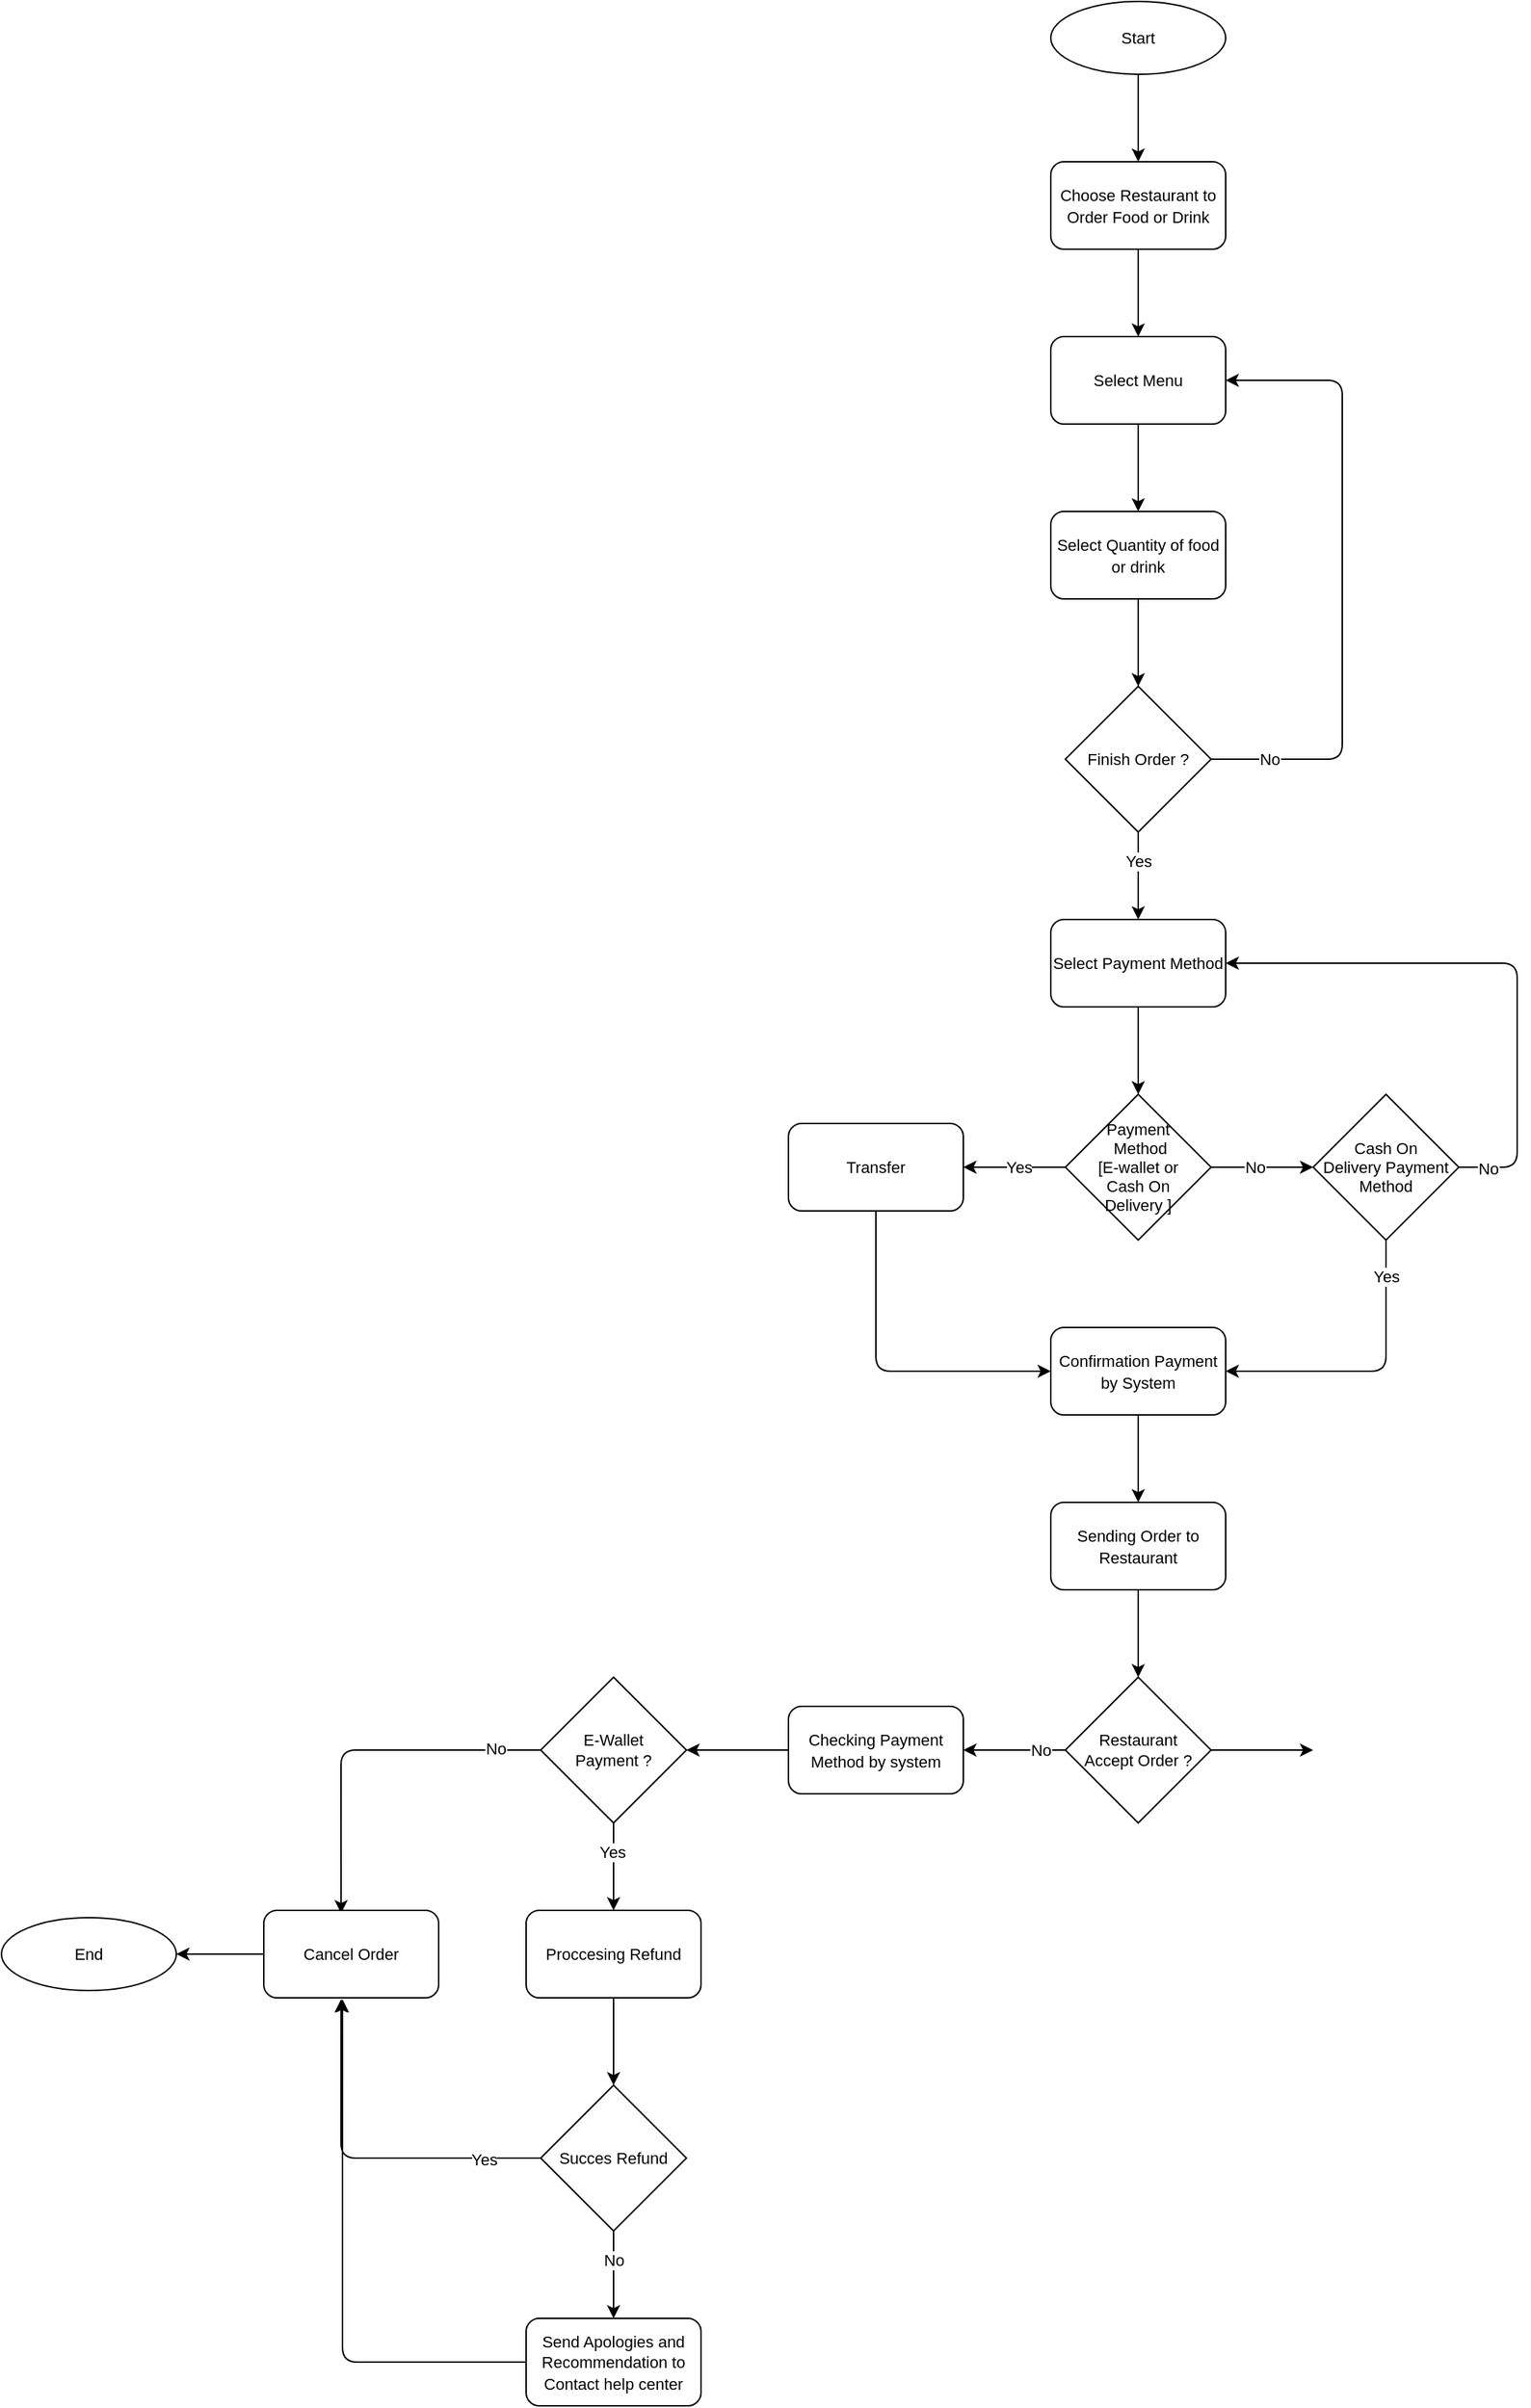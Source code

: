 <mxfile>
    <diagram id="04bCHpwklenMnlwjYuSA" name="Page-1">
        <mxGraphModel dx="2430" dy="1195" grid="1" gridSize="10" guides="1" tooltips="1" connect="1" arrows="1" fold="1" page="1" pageScale="1" pageWidth="850" pageHeight="1100" math="0" shadow="0">
            <root>
                <mxCell id="0"/>
                <mxCell id="1" parent="0"/>
                <mxCell id="2" style="edgeStyle=none;html=1;exitX=0.5;exitY=1;exitDx=0;exitDy=0;entryX=0.5;entryY=0;entryDx=0;entryDy=0;" edge="1" parent="1" source="3" target="5">
                    <mxGeometry relative="1" as="geometry"/>
                </mxCell>
                <mxCell id="3" value="&lt;font style=&quot;font-size: 11px&quot;&gt;Start&lt;/font&gt;" style="ellipse;whiteSpace=wrap;html=1;" vertex="1" parent="1">
                    <mxGeometry x="180" y="30" width="120" height="50" as="geometry"/>
                </mxCell>
                <mxCell id="4" style="edgeStyle=none;html=1;exitX=0.5;exitY=1;exitDx=0;exitDy=0;fontSize=11;" edge="1" parent="1" source="5" target="7">
                    <mxGeometry relative="1" as="geometry"/>
                </mxCell>
                <mxCell id="5" value="&lt;font style=&quot;font-size: 11px&quot;&gt;Choose Restaurant to Order Food or Drink&lt;/font&gt;" style="rounded=1;whiteSpace=wrap;html=1;" vertex="1" parent="1">
                    <mxGeometry x="180" y="140" width="120" height="60" as="geometry"/>
                </mxCell>
                <mxCell id="6" style="edgeStyle=none;html=1;exitX=0.5;exitY=1;exitDx=0;exitDy=0;fontSize=11;" edge="1" parent="1" source="7" target="9">
                    <mxGeometry relative="1" as="geometry"/>
                </mxCell>
                <mxCell id="7" value="&lt;font style=&quot;font-size: 11px&quot;&gt;Select Menu&lt;/font&gt;" style="rounded=1;whiteSpace=wrap;html=1;" vertex="1" parent="1">
                    <mxGeometry x="180" y="260" width="120" height="60" as="geometry"/>
                </mxCell>
                <mxCell id="8" style="edgeStyle=none;html=1;exitX=0.5;exitY=1;exitDx=0;exitDy=0;entryX=0.5;entryY=0;entryDx=0;entryDy=0;fontSize=11;" edge="1" parent="1" source="9" target="14">
                    <mxGeometry relative="1" as="geometry"/>
                </mxCell>
                <mxCell id="9" value="&lt;font style=&quot;font-size: 11px&quot;&gt;Select Quantity of food or drink&lt;/font&gt;" style="rounded=1;whiteSpace=wrap;html=1;" vertex="1" parent="1">
                    <mxGeometry x="180" y="380" width="120" height="60" as="geometry"/>
                </mxCell>
                <mxCell id="10" style="edgeStyle=none;html=1;exitX=1;exitY=0.5;exitDx=0;exitDy=0;entryX=1;entryY=0.5;entryDx=0;entryDy=0;fontSize=11;" edge="1" parent="1" source="14" target="7">
                    <mxGeometry relative="1" as="geometry">
                        <Array as="points">
                            <mxPoint x="380" y="550"/>
                            <mxPoint x="380" y="290"/>
                        </Array>
                    </mxGeometry>
                </mxCell>
                <mxCell id="11" value="No" style="edgeLabel;html=1;align=center;verticalAlign=middle;resizable=0;points=[];fontSize=11;" vertex="1" connectable="0" parent="10">
                    <mxGeometry x="-0.093" y="4" relative="1" as="geometry">
                        <mxPoint x="-46" y="105" as="offset"/>
                    </mxGeometry>
                </mxCell>
                <mxCell id="12" style="edgeStyle=none;html=1;exitX=0.5;exitY=1;exitDx=0;exitDy=0;entryX=0.5;entryY=0;entryDx=0;entryDy=0;fontSize=11;" edge="1" parent="1" source="14" target="21">
                    <mxGeometry relative="1" as="geometry"/>
                </mxCell>
                <mxCell id="13" value="Yes" style="edgeLabel;html=1;align=center;verticalAlign=middle;resizable=0;points=[];fontSize=11;" vertex="1" connectable="0" parent="12">
                    <mxGeometry x="-0.38" y="1" relative="1" as="geometry">
                        <mxPoint x="-1" y="1" as="offset"/>
                    </mxGeometry>
                </mxCell>
                <mxCell id="14" value="Finish Order ?" style="rhombus;whiteSpace=wrap;html=1;fontSize=11;" vertex="1" parent="1">
                    <mxGeometry x="190" y="500" width="100" height="100" as="geometry"/>
                </mxCell>
                <mxCell id="15" style="edgeStyle=none;html=1;exitX=0;exitY=0.5;exitDx=0;exitDy=0;entryX=1;entryY=0.5;entryDx=0;entryDy=0;fontSize=11;" edge="1" parent="1" source="19" target="23">
                    <mxGeometry relative="1" as="geometry">
                        <Array as="points">
                            <mxPoint x="170" y="830"/>
                        </Array>
                    </mxGeometry>
                </mxCell>
                <mxCell id="16" value="Yes" style="edgeLabel;html=1;align=center;verticalAlign=middle;resizable=0;points=[];fontSize=11;" vertex="1" connectable="0" parent="15">
                    <mxGeometry x="-0.086" relative="1" as="geometry">
                        <mxPoint as="offset"/>
                    </mxGeometry>
                </mxCell>
                <mxCell id="17" style="edgeStyle=none;html=1;exitX=1;exitY=0.5;exitDx=0;exitDy=0;entryX=0;entryY=0.5;entryDx=0;entryDy=0;fontSize=11;" edge="1" parent="1" source="19" target="30">
                    <mxGeometry relative="1" as="geometry"/>
                </mxCell>
                <mxCell id="18" value="No" style="edgeLabel;html=1;align=center;verticalAlign=middle;resizable=0;points=[];fontSize=11;" vertex="1" connectable="0" parent="17">
                    <mxGeometry x="-0.4" relative="1" as="geometry">
                        <mxPoint x="9" as="offset"/>
                    </mxGeometry>
                </mxCell>
                <mxCell id="19" value="Payment&lt;br&gt;&amp;nbsp;Method&lt;br&gt;[E-wallet or &lt;br&gt;Cash On &lt;br&gt;Delivery ]" style="rhombus;whiteSpace=wrap;html=1;fontSize=11;" vertex="1" parent="1">
                    <mxGeometry x="190" y="780" width="100" height="100" as="geometry"/>
                </mxCell>
                <mxCell id="20" style="edgeStyle=none;html=1;exitX=0.5;exitY=1;exitDx=0;exitDy=0;entryX=0.5;entryY=0;entryDx=0;entryDy=0;fontSize=11;" edge="1" parent="1" source="21" target="19">
                    <mxGeometry relative="1" as="geometry"/>
                </mxCell>
                <mxCell id="21" value="&lt;font style=&quot;font-size: 11px&quot;&gt;Select Payment Method&lt;/font&gt;" style="rounded=1;whiteSpace=wrap;html=1;" vertex="1" parent="1">
                    <mxGeometry x="180" y="660" width="120" height="60" as="geometry"/>
                </mxCell>
                <mxCell id="22" style="edgeStyle=none;html=1;exitX=0.5;exitY=1;exitDx=0;exitDy=0;entryX=0;entryY=0.5;entryDx=0;entryDy=0;fontSize=11;" edge="1" parent="1" source="23" target="25">
                    <mxGeometry relative="1" as="geometry">
                        <Array as="points">
                            <mxPoint x="60" y="970"/>
                        </Array>
                    </mxGeometry>
                </mxCell>
                <mxCell id="23" value="&lt;font style=&quot;font-size: 11px&quot;&gt;Transfer&lt;/font&gt;" style="rounded=1;whiteSpace=wrap;html=1;" vertex="1" parent="1">
                    <mxGeometry y="800" width="120" height="60" as="geometry"/>
                </mxCell>
                <mxCell id="24" style="edgeStyle=none;html=1;exitX=0.5;exitY=1;exitDx=0;exitDy=0;fontSize=11;" edge="1" parent="1" source="25" target="32">
                    <mxGeometry relative="1" as="geometry"/>
                </mxCell>
                <mxCell id="25" value="&lt;font style=&quot;font-size: 11px&quot;&gt;Confirmation Payment by System&lt;/font&gt;" style="rounded=1;whiteSpace=wrap;html=1;" vertex="1" parent="1">
                    <mxGeometry x="180" y="940" width="120" height="60" as="geometry"/>
                </mxCell>
                <mxCell id="26" style="edgeStyle=none;html=1;exitX=1;exitY=0.5;exitDx=0;exitDy=0;entryX=1;entryY=0.5;entryDx=0;entryDy=0;fontSize=11;" edge="1" parent="1" source="30" target="21">
                    <mxGeometry relative="1" as="geometry">
                        <Array as="points">
                            <mxPoint x="500" y="830"/>
                            <mxPoint x="500" y="690"/>
                        </Array>
                    </mxGeometry>
                </mxCell>
                <mxCell id="27" value="No" style="edgeLabel;html=1;align=center;verticalAlign=middle;resizable=0;points=[];fontSize=11;" vertex="1" connectable="0" parent="26">
                    <mxGeometry x="-0.65" y="-4" relative="1" as="geometry">
                        <mxPoint x="-24" y="27" as="offset"/>
                    </mxGeometry>
                </mxCell>
                <mxCell id="28" style="edgeStyle=none;html=1;exitX=0.5;exitY=1;exitDx=0;exitDy=0;fontSize=11;entryX=1;entryY=0.5;entryDx=0;entryDy=0;" edge="1" parent="1" source="30" target="25">
                    <mxGeometry relative="1" as="geometry">
                        <mxPoint x="330" y="960" as="targetPoint"/>
                        <Array as="points">
                            <mxPoint x="410" y="970"/>
                        </Array>
                    </mxGeometry>
                </mxCell>
                <mxCell id="29" value="Yes" style="edgeLabel;html=1;align=center;verticalAlign=middle;resizable=0;points=[];fontSize=11;" vertex="1" connectable="0" parent="28">
                    <mxGeometry x="-0.749" relative="1" as="geometry">
                        <mxPoint as="offset"/>
                    </mxGeometry>
                </mxCell>
                <mxCell id="30" value="&lt;span style=&quot;font-family: &amp;#34;helvetica&amp;#34;&quot;&gt;Cash On &lt;br&gt;Delivery Payment &lt;br&gt;Method&lt;/span&gt;" style="rhombus;whiteSpace=wrap;html=1;fontSize=11;" vertex="1" parent="1">
                    <mxGeometry x="360" y="780" width="100" height="100" as="geometry"/>
                </mxCell>
                <mxCell id="31" style="edgeStyle=none;html=1;exitX=0.5;exitY=1;exitDx=0;exitDy=0;entryX=0.5;entryY=0;entryDx=0;entryDy=0;fontSize=11;" edge="1" parent="1" source="32" target="37">
                    <mxGeometry relative="1" as="geometry"/>
                </mxCell>
                <mxCell id="32" value="&lt;span style=&quot;font-size: 11px&quot;&gt;Sending Order to Restaurant&lt;/span&gt;" style="rounded=1;whiteSpace=wrap;html=1;" vertex="1" parent="1">
                    <mxGeometry x="180" y="1060" width="120" height="60" as="geometry"/>
                </mxCell>
                <mxCell id="33" style="edgeStyle=none;html=1;exitX=0;exitY=0.5;exitDx=0;exitDy=0;entryX=1;entryY=0.5;entryDx=0;entryDy=0;fontSize=11;" edge="1" parent="1" source="37" target="39">
                    <mxGeometry relative="1" as="geometry"/>
                </mxCell>
                <mxCell id="34" value="No" style="edgeLabel;html=1;align=center;verticalAlign=middle;resizable=0;points=[];fontSize=11;" vertex="1" connectable="0" parent="33">
                    <mxGeometry x="-0.501" relative="1" as="geometry">
                        <mxPoint as="offset"/>
                    </mxGeometry>
                </mxCell>
                <mxCell id="35" style="edgeStyle=none;html=1;exitX=1;exitY=0.5;exitDx=0;exitDy=0;entryX=0;entryY=0.5;entryDx=0;entryDy=0;fontSize=11;" edge="1" parent="1" source="37">
                    <mxGeometry relative="1" as="geometry">
                        <mxPoint x="360" y="1230" as="targetPoint"/>
                    </mxGeometry>
                </mxCell>
                <mxCell id="37" value="Restaurant &lt;br&gt;Accept Order ?" style="rhombus;whiteSpace=wrap;html=1;fontSize=11;" vertex="1" parent="1">
                    <mxGeometry x="190" y="1180" width="100" height="100" as="geometry"/>
                </mxCell>
                <mxCell id="38" style="edgeStyle=none;html=1;exitX=0;exitY=0.5;exitDx=0;exitDy=0;entryX=1;entryY=0.5;entryDx=0;entryDy=0;fontSize=11;" edge="1" parent="1" source="39" target="44">
                    <mxGeometry relative="1" as="geometry"/>
                </mxCell>
                <mxCell id="39" value="&lt;span style=&quot;font-size: 11px&quot;&gt;Checking Payment Method by system&lt;/span&gt;" style="rounded=1;whiteSpace=wrap;html=1;" vertex="1" parent="1">
                    <mxGeometry y="1200" width="120" height="60" as="geometry"/>
                </mxCell>
                <mxCell id="40" style="edgeStyle=none;html=1;exitX=0.5;exitY=1;exitDx=0;exitDy=0;entryX=0.5;entryY=0;entryDx=0;entryDy=0;fontSize=11;" edge="1" parent="1" source="44" target="46">
                    <mxGeometry relative="1" as="geometry"/>
                </mxCell>
                <mxCell id="41" value="Yes" style="edgeLabel;html=1;align=center;verticalAlign=middle;resizable=0;points=[];fontSize=11;" vertex="1" connectable="0" parent="40">
                    <mxGeometry x="-0.35" y="-1" relative="1" as="geometry">
                        <mxPoint as="offset"/>
                    </mxGeometry>
                </mxCell>
                <mxCell id="42" style="edgeStyle=none;html=1;exitX=0;exitY=0.5;exitDx=0;exitDy=0;entryX=0.442;entryY=0.033;entryDx=0;entryDy=0;entryPerimeter=0;fontSize=11;" edge="1" parent="1" source="44" target="53">
                    <mxGeometry relative="1" as="geometry">
                        <Array as="points">
                            <mxPoint x="-307" y="1230"/>
                        </Array>
                    </mxGeometry>
                </mxCell>
                <mxCell id="43" value="No" style="edgeLabel;html=1;align=center;verticalAlign=middle;resizable=0;points=[];fontSize=11;" vertex="1" connectable="0" parent="42">
                    <mxGeometry x="-0.751" y="-1" relative="1" as="geometry">
                        <mxPoint as="offset"/>
                    </mxGeometry>
                </mxCell>
                <mxCell id="44" value="E-Wallet&lt;br&gt;Payment ?" style="rhombus;whiteSpace=wrap;html=1;fontSize=11;" vertex="1" parent="1">
                    <mxGeometry x="-170" y="1180" width="100" height="100" as="geometry"/>
                </mxCell>
                <mxCell id="45" style="edgeStyle=none;html=1;exitX=0.5;exitY=1;exitDx=0;exitDy=0;entryX=0.5;entryY=0;entryDx=0;entryDy=0;fontSize=11;" edge="1" parent="1" source="46" target="51">
                    <mxGeometry relative="1" as="geometry"/>
                </mxCell>
                <mxCell id="46" value="&lt;font style=&quot;font-size: 11px&quot;&gt;Proccesing Refund&lt;/font&gt;" style="rounded=1;whiteSpace=wrap;html=1;" vertex="1" parent="1">
                    <mxGeometry x="-180" y="1340" width="120" height="60" as="geometry"/>
                </mxCell>
                <mxCell id="47" style="edgeStyle=none;html=1;exitX=0;exitY=0.5;exitDx=0;exitDy=0;entryX=0.442;entryY=1.017;entryDx=0;entryDy=0;entryPerimeter=0;fontSize=11;" edge="1" parent="1" source="51" target="53">
                    <mxGeometry relative="1" as="geometry">
                        <Array as="points">
                            <mxPoint x="-307" y="1510"/>
                        </Array>
                    </mxGeometry>
                </mxCell>
                <mxCell id="48" value="Yes" style="edgeLabel;html=1;align=center;verticalAlign=middle;resizable=0;points=[];fontSize=11;" vertex="1" connectable="0" parent="47">
                    <mxGeometry x="-0.683" y="1" relative="1" as="geometry">
                        <mxPoint as="offset"/>
                    </mxGeometry>
                </mxCell>
                <mxCell id="49" style="edgeStyle=none;html=1;exitX=0.5;exitY=1;exitDx=0;exitDy=0;entryX=0.5;entryY=0;entryDx=0;entryDy=0;fontSize=11;" edge="1" parent="1" source="51" target="55">
                    <mxGeometry relative="1" as="geometry"/>
                </mxCell>
                <mxCell id="50" value="No" style="edgeLabel;html=1;align=center;verticalAlign=middle;resizable=0;points=[];fontSize=11;" vertex="1" connectable="0" parent="49">
                    <mxGeometry x="-0.433" y="1" relative="1" as="geometry">
                        <mxPoint x="-1" y="3" as="offset"/>
                    </mxGeometry>
                </mxCell>
                <mxCell id="51" value="Succes Refund" style="rhombus;whiteSpace=wrap;html=1;fontSize=11;" vertex="1" parent="1">
                    <mxGeometry x="-170" y="1460" width="100" height="100" as="geometry"/>
                </mxCell>
                <mxCell id="52" style="edgeStyle=none;html=1;exitX=0;exitY=0.5;exitDx=0;exitDy=0;entryX=1;entryY=0.5;entryDx=0;entryDy=0;fontSize=11;" edge="1" parent="1" source="53" target="56">
                    <mxGeometry relative="1" as="geometry"/>
                </mxCell>
                <mxCell id="53" value="&lt;font style=&quot;font-size: 11px&quot;&gt;Cancel Order&lt;/font&gt;" style="rounded=1;whiteSpace=wrap;html=1;" vertex="1" parent="1">
                    <mxGeometry x="-360" y="1340" width="120" height="60" as="geometry"/>
                </mxCell>
                <mxCell id="54" style="edgeStyle=none;html=1;exitX=0;exitY=0.5;exitDx=0;exitDy=0;entryX=0.45;entryY=1.017;entryDx=0;entryDy=0;entryPerimeter=0;fontSize=11;" edge="1" parent="1" source="55" target="53">
                    <mxGeometry relative="1" as="geometry">
                        <Array as="points">
                            <mxPoint x="-306" y="1650"/>
                        </Array>
                    </mxGeometry>
                </mxCell>
                <mxCell id="55" value="&lt;font style=&quot;font-size: 11px&quot;&gt;Send Apologies and Recommendation to Contact help center&lt;/font&gt;" style="rounded=1;whiteSpace=wrap;html=1;" vertex="1" parent="1">
                    <mxGeometry x="-180" y="1620" width="120" height="60" as="geometry"/>
                </mxCell>
                <mxCell id="56" value="&lt;font style=&quot;font-size: 11px&quot;&gt;End&lt;/font&gt;" style="ellipse;whiteSpace=wrap;html=1;" vertex="1" parent="1">
                    <mxGeometry x="-540" y="1345" width="120" height="50" as="geometry"/>
                </mxCell>
            </root>
        </mxGraphModel>
    </diagram>
</mxfile>